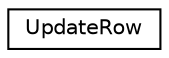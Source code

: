 digraph "Graphical Class Hierarchy"
{
 // LATEX_PDF_SIZE
  edge [fontname="Helvetica",fontsize="10",labelfontname="Helvetica",labelfontsize="10"];
  node [fontname="Helvetica",fontsize="10",shape=record];
  rankdir="LR";
  Node0 [label="UpdateRow",height=0.2,width=0.4,color="black", fillcolor="white", style="filled",URL="$classoperations__research_1_1glop_1_1_update_row.html",tooltip=" "];
}
